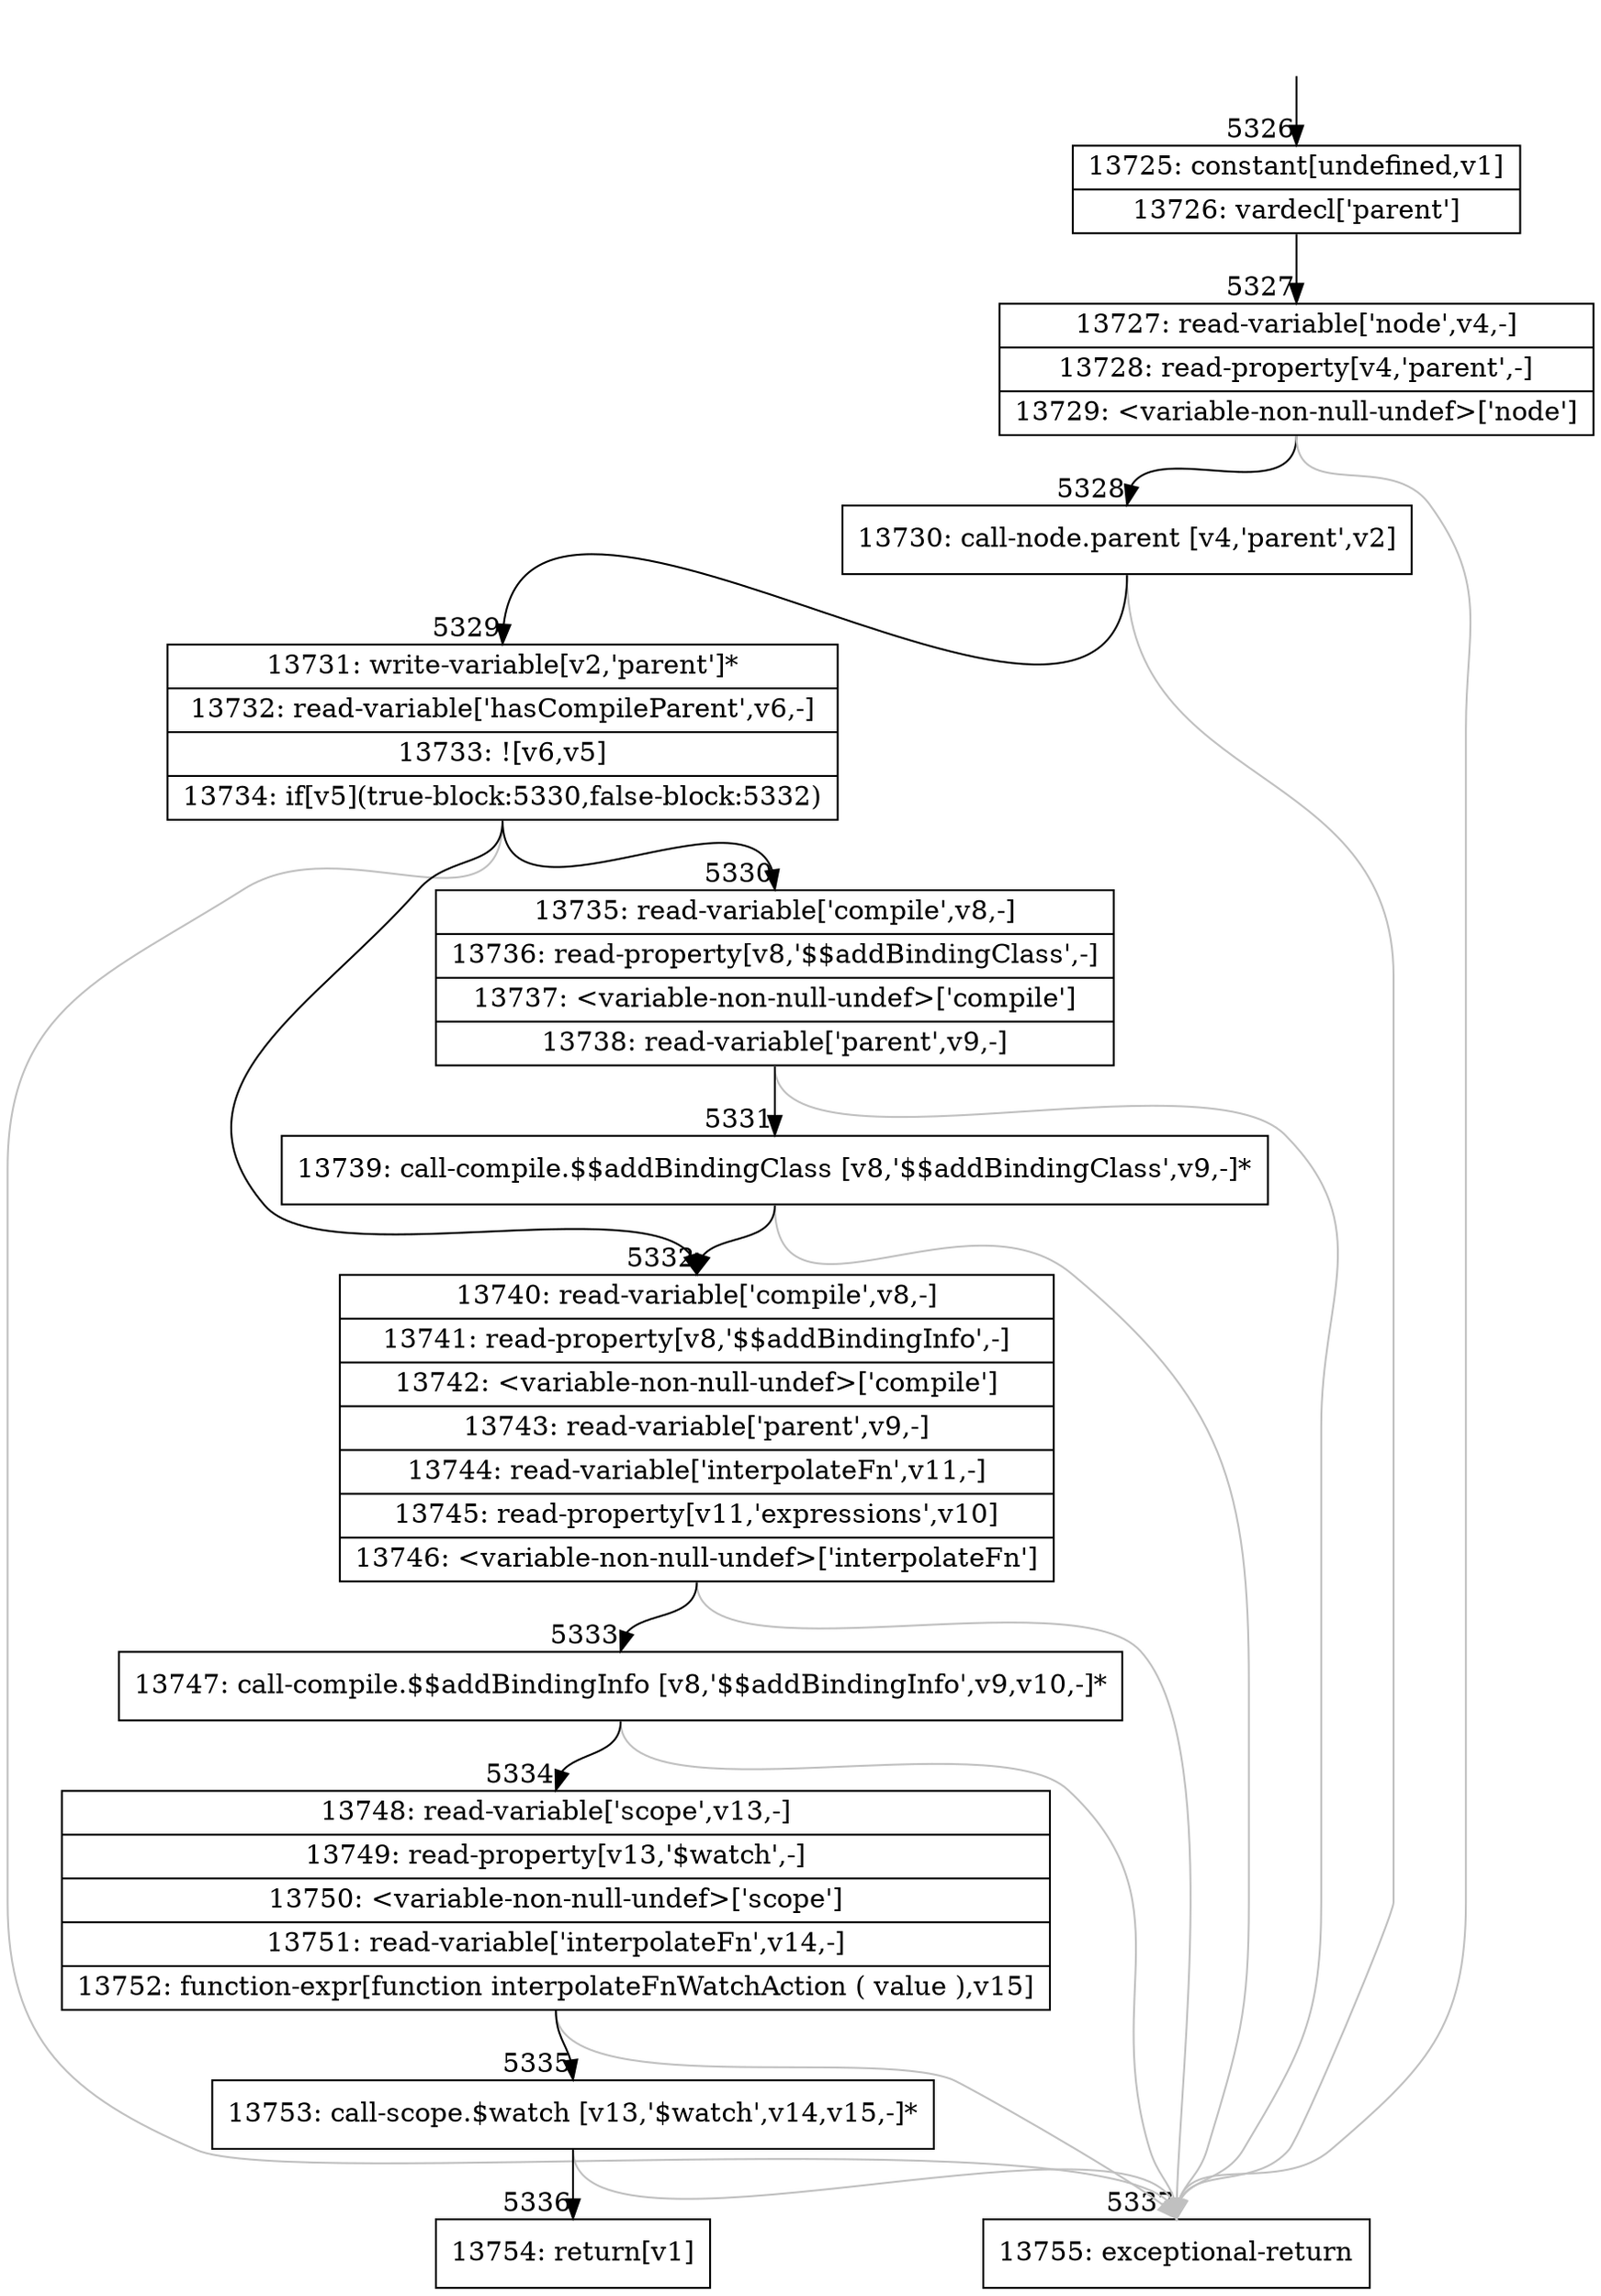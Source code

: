 digraph {
rankdir="TD"
BB_entry395[shape=none,label=""];
BB_entry395 -> BB5326 [tailport=s, headport=n, headlabel="    5326"]
BB5326 [shape=record label="{13725: constant[undefined,v1]|13726: vardecl['parent']}" ] 
BB5326 -> BB5327 [tailport=s, headport=n, headlabel="      5327"]
BB5327 [shape=record label="{13727: read-variable['node',v4,-]|13728: read-property[v4,'parent',-]|13729: \<variable-non-null-undef\>['node']}" ] 
BB5327 -> BB5328 [tailport=s, headport=n, headlabel="      5328"]
BB5327 -> BB5337 [tailport=s, headport=n, color=gray, headlabel="      5337"]
BB5328 [shape=record label="{13730: call-node.parent [v4,'parent',v2]}" ] 
BB5328 -> BB5329 [tailport=s, headport=n, headlabel="      5329"]
BB5328 -> BB5337 [tailport=s, headport=n, color=gray]
BB5329 [shape=record label="{13731: write-variable[v2,'parent']*|13732: read-variable['hasCompileParent',v6,-]|13733: ![v6,v5]|13734: if[v5](true-block:5330,false-block:5332)}" ] 
BB5329 -> BB5330 [tailport=s, headport=n, headlabel="      5330"]
BB5329 -> BB5332 [tailport=s, headport=n, headlabel="      5332"]
BB5329 -> BB5337 [tailport=s, headport=n, color=gray]
BB5330 [shape=record label="{13735: read-variable['compile',v8,-]|13736: read-property[v8,'$$addBindingClass',-]|13737: \<variable-non-null-undef\>['compile']|13738: read-variable['parent',v9,-]}" ] 
BB5330 -> BB5331 [tailport=s, headport=n, headlabel="      5331"]
BB5330 -> BB5337 [tailport=s, headport=n, color=gray]
BB5331 [shape=record label="{13739: call-compile.$$addBindingClass [v8,'$$addBindingClass',v9,-]*}" ] 
BB5331 -> BB5332 [tailport=s, headport=n]
BB5331 -> BB5337 [tailport=s, headport=n, color=gray]
BB5332 [shape=record label="{13740: read-variable['compile',v8,-]|13741: read-property[v8,'$$addBindingInfo',-]|13742: \<variable-non-null-undef\>['compile']|13743: read-variable['parent',v9,-]|13744: read-variable['interpolateFn',v11,-]|13745: read-property[v11,'expressions',v10]|13746: \<variable-non-null-undef\>['interpolateFn']}" ] 
BB5332 -> BB5333 [tailport=s, headport=n, headlabel="      5333"]
BB5332 -> BB5337 [tailport=s, headport=n, color=gray]
BB5333 [shape=record label="{13747: call-compile.$$addBindingInfo [v8,'$$addBindingInfo',v9,v10,-]*}" ] 
BB5333 -> BB5334 [tailport=s, headport=n, headlabel="      5334"]
BB5333 -> BB5337 [tailport=s, headport=n, color=gray]
BB5334 [shape=record label="{13748: read-variable['scope',v13,-]|13749: read-property[v13,'$watch',-]|13750: \<variable-non-null-undef\>['scope']|13751: read-variable['interpolateFn',v14,-]|13752: function-expr[function interpolateFnWatchAction ( value ),v15]}" ] 
BB5334 -> BB5335 [tailport=s, headport=n, headlabel="      5335"]
BB5334 -> BB5337 [tailport=s, headport=n, color=gray]
BB5335 [shape=record label="{13753: call-scope.$watch [v13,'$watch',v14,v15,-]*}" ] 
BB5335 -> BB5336 [tailport=s, headport=n, headlabel="      5336"]
BB5335 -> BB5337 [tailport=s, headport=n, color=gray]
BB5336 [shape=record label="{13754: return[v1]}" ] 
BB5337 [shape=record label="{13755: exceptional-return}" ] 
//#$~ 8451
}
